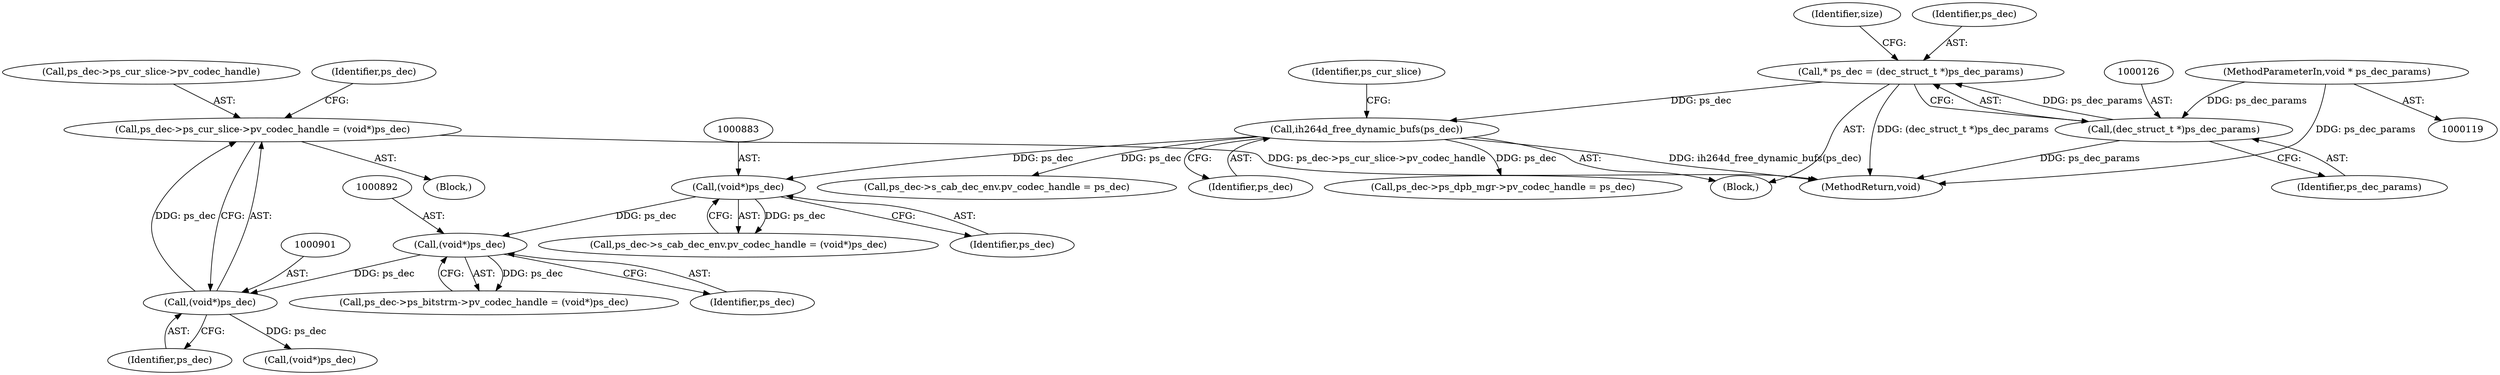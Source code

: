 digraph "0_Android_ecf6c7ce6d5a22d52160698aab44fc234c63291a@pointer" {
"1000894" [label="(Call,ps_dec->ps_cur_slice->pv_codec_handle = (void*)ps_dec)"];
"1000900" [label="(Call,(void*)ps_dec)"];
"1000891" [label="(Call,(void*)ps_dec)"];
"1000882" [label="(Call,(void*)ps_dec)"];
"1000265" [label="(Call,ih264d_free_dynamic_bufs(ps_dec))"];
"1000123" [label="(Call,* ps_dec = (dec_struct_t *)ps_dec_params)"];
"1000125" [label="(Call,(dec_struct_t *)ps_dec_params)"];
"1000120" [label="(MethodParameterIn,void * ps_dec_params)"];
"1000133" [label="(Identifier,size)"];
"1000124" [label="(Identifier,ps_dec)"];
"1000906" [label="(Identifier,ps_dec)"];
"1000893" [label="(Identifier,ps_dec)"];
"1000265" [label="(Call,ih264d_free_dynamic_bufs(ps_dec))"];
"1000902" [label="(Identifier,ps_dec)"];
"1000885" [label="(Call,ps_dec->ps_bitstrm->pv_codec_handle = (void*)ps_dec)"];
"1000891" [label="(Call,(void*)ps_dec)"];
"1000123" [label="(Call,* ps_dec = (dec_struct_t *)ps_dec_params)"];
"1000125" [label="(Call,(dec_struct_t *)ps_dec_params)"];
"1000884" [label="(Identifier,ps_dec)"];
"1000120" [label="(MethodParameterIn,void * ps_dec_params)"];
"1000956" [label="(MethodReturn,void)"];
"1000266" [label="(Identifier,ps_dec)"];
"1000882" [label="(Call,(void*)ps_dec)"];
"1000909" [label="(Call,(void*)ps_dec)"];
"1000127" [label="(Identifier,ps_dec_params)"];
"1000875" [label="(Block,)"];
"1000121" [label="(Block,)"];
"1000900" [label="(Call,(void*)ps_dec)"];
"1000876" [label="(Call,ps_dec->s_cab_dec_env.pv_codec_handle = (void*)ps_dec)"];
"1000894" [label="(Call,ps_dec->ps_cur_slice->pv_codec_handle = (void*)ps_dec)"];
"1000268" [label="(Identifier,ps_cur_slice)"];
"1000365" [label="(Call,ps_dec->ps_dpb_mgr->pv_codec_handle = ps_dec)"];
"1000353" [label="(Call,ps_dec->s_cab_dec_env.pv_codec_handle = ps_dec)"];
"1000895" [label="(Call,ps_dec->ps_cur_slice->pv_codec_handle)"];
"1000894" -> "1000875"  [label="AST: "];
"1000894" -> "1000900"  [label="CFG: "];
"1000895" -> "1000894"  [label="AST: "];
"1000900" -> "1000894"  [label="AST: "];
"1000906" -> "1000894"  [label="CFG: "];
"1000894" -> "1000956"  [label="DDG: ps_dec->ps_cur_slice->pv_codec_handle"];
"1000900" -> "1000894"  [label="DDG: ps_dec"];
"1000900" -> "1000902"  [label="CFG: "];
"1000901" -> "1000900"  [label="AST: "];
"1000902" -> "1000900"  [label="AST: "];
"1000891" -> "1000900"  [label="DDG: ps_dec"];
"1000900" -> "1000909"  [label="DDG: ps_dec"];
"1000891" -> "1000885"  [label="AST: "];
"1000891" -> "1000893"  [label="CFG: "];
"1000892" -> "1000891"  [label="AST: "];
"1000893" -> "1000891"  [label="AST: "];
"1000885" -> "1000891"  [label="CFG: "];
"1000891" -> "1000885"  [label="DDG: ps_dec"];
"1000882" -> "1000891"  [label="DDG: ps_dec"];
"1000882" -> "1000876"  [label="AST: "];
"1000882" -> "1000884"  [label="CFG: "];
"1000883" -> "1000882"  [label="AST: "];
"1000884" -> "1000882"  [label="AST: "];
"1000876" -> "1000882"  [label="CFG: "];
"1000882" -> "1000876"  [label="DDG: ps_dec"];
"1000265" -> "1000882"  [label="DDG: ps_dec"];
"1000265" -> "1000121"  [label="AST: "];
"1000265" -> "1000266"  [label="CFG: "];
"1000266" -> "1000265"  [label="AST: "];
"1000268" -> "1000265"  [label="CFG: "];
"1000265" -> "1000956"  [label="DDG: ih264d_free_dynamic_bufs(ps_dec)"];
"1000123" -> "1000265"  [label="DDG: ps_dec"];
"1000265" -> "1000353"  [label="DDG: ps_dec"];
"1000265" -> "1000365"  [label="DDG: ps_dec"];
"1000123" -> "1000121"  [label="AST: "];
"1000123" -> "1000125"  [label="CFG: "];
"1000124" -> "1000123"  [label="AST: "];
"1000125" -> "1000123"  [label="AST: "];
"1000133" -> "1000123"  [label="CFG: "];
"1000123" -> "1000956"  [label="DDG: (dec_struct_t *)ps_dec_params"];
"1000125" -> "1000123"  [label="DDG: ps_dec_params"];
"1000125" -> "1000127"  [label="CFG: "];
"1000126" -> "1000125"  [label="AST: "];
"1000127" -> "1000125"  [label="AST: "];
"1000125" -> "1000956"  [label="DDG: ps_dec_params"];
"1000120" -> "1000125"  [label="DDG: ps_dec_params"];
"1000120" -> "1000119"  [label="AST: "];
"1000120" -> "1000956"  [label="DDG: ps_dec_params"];
}
